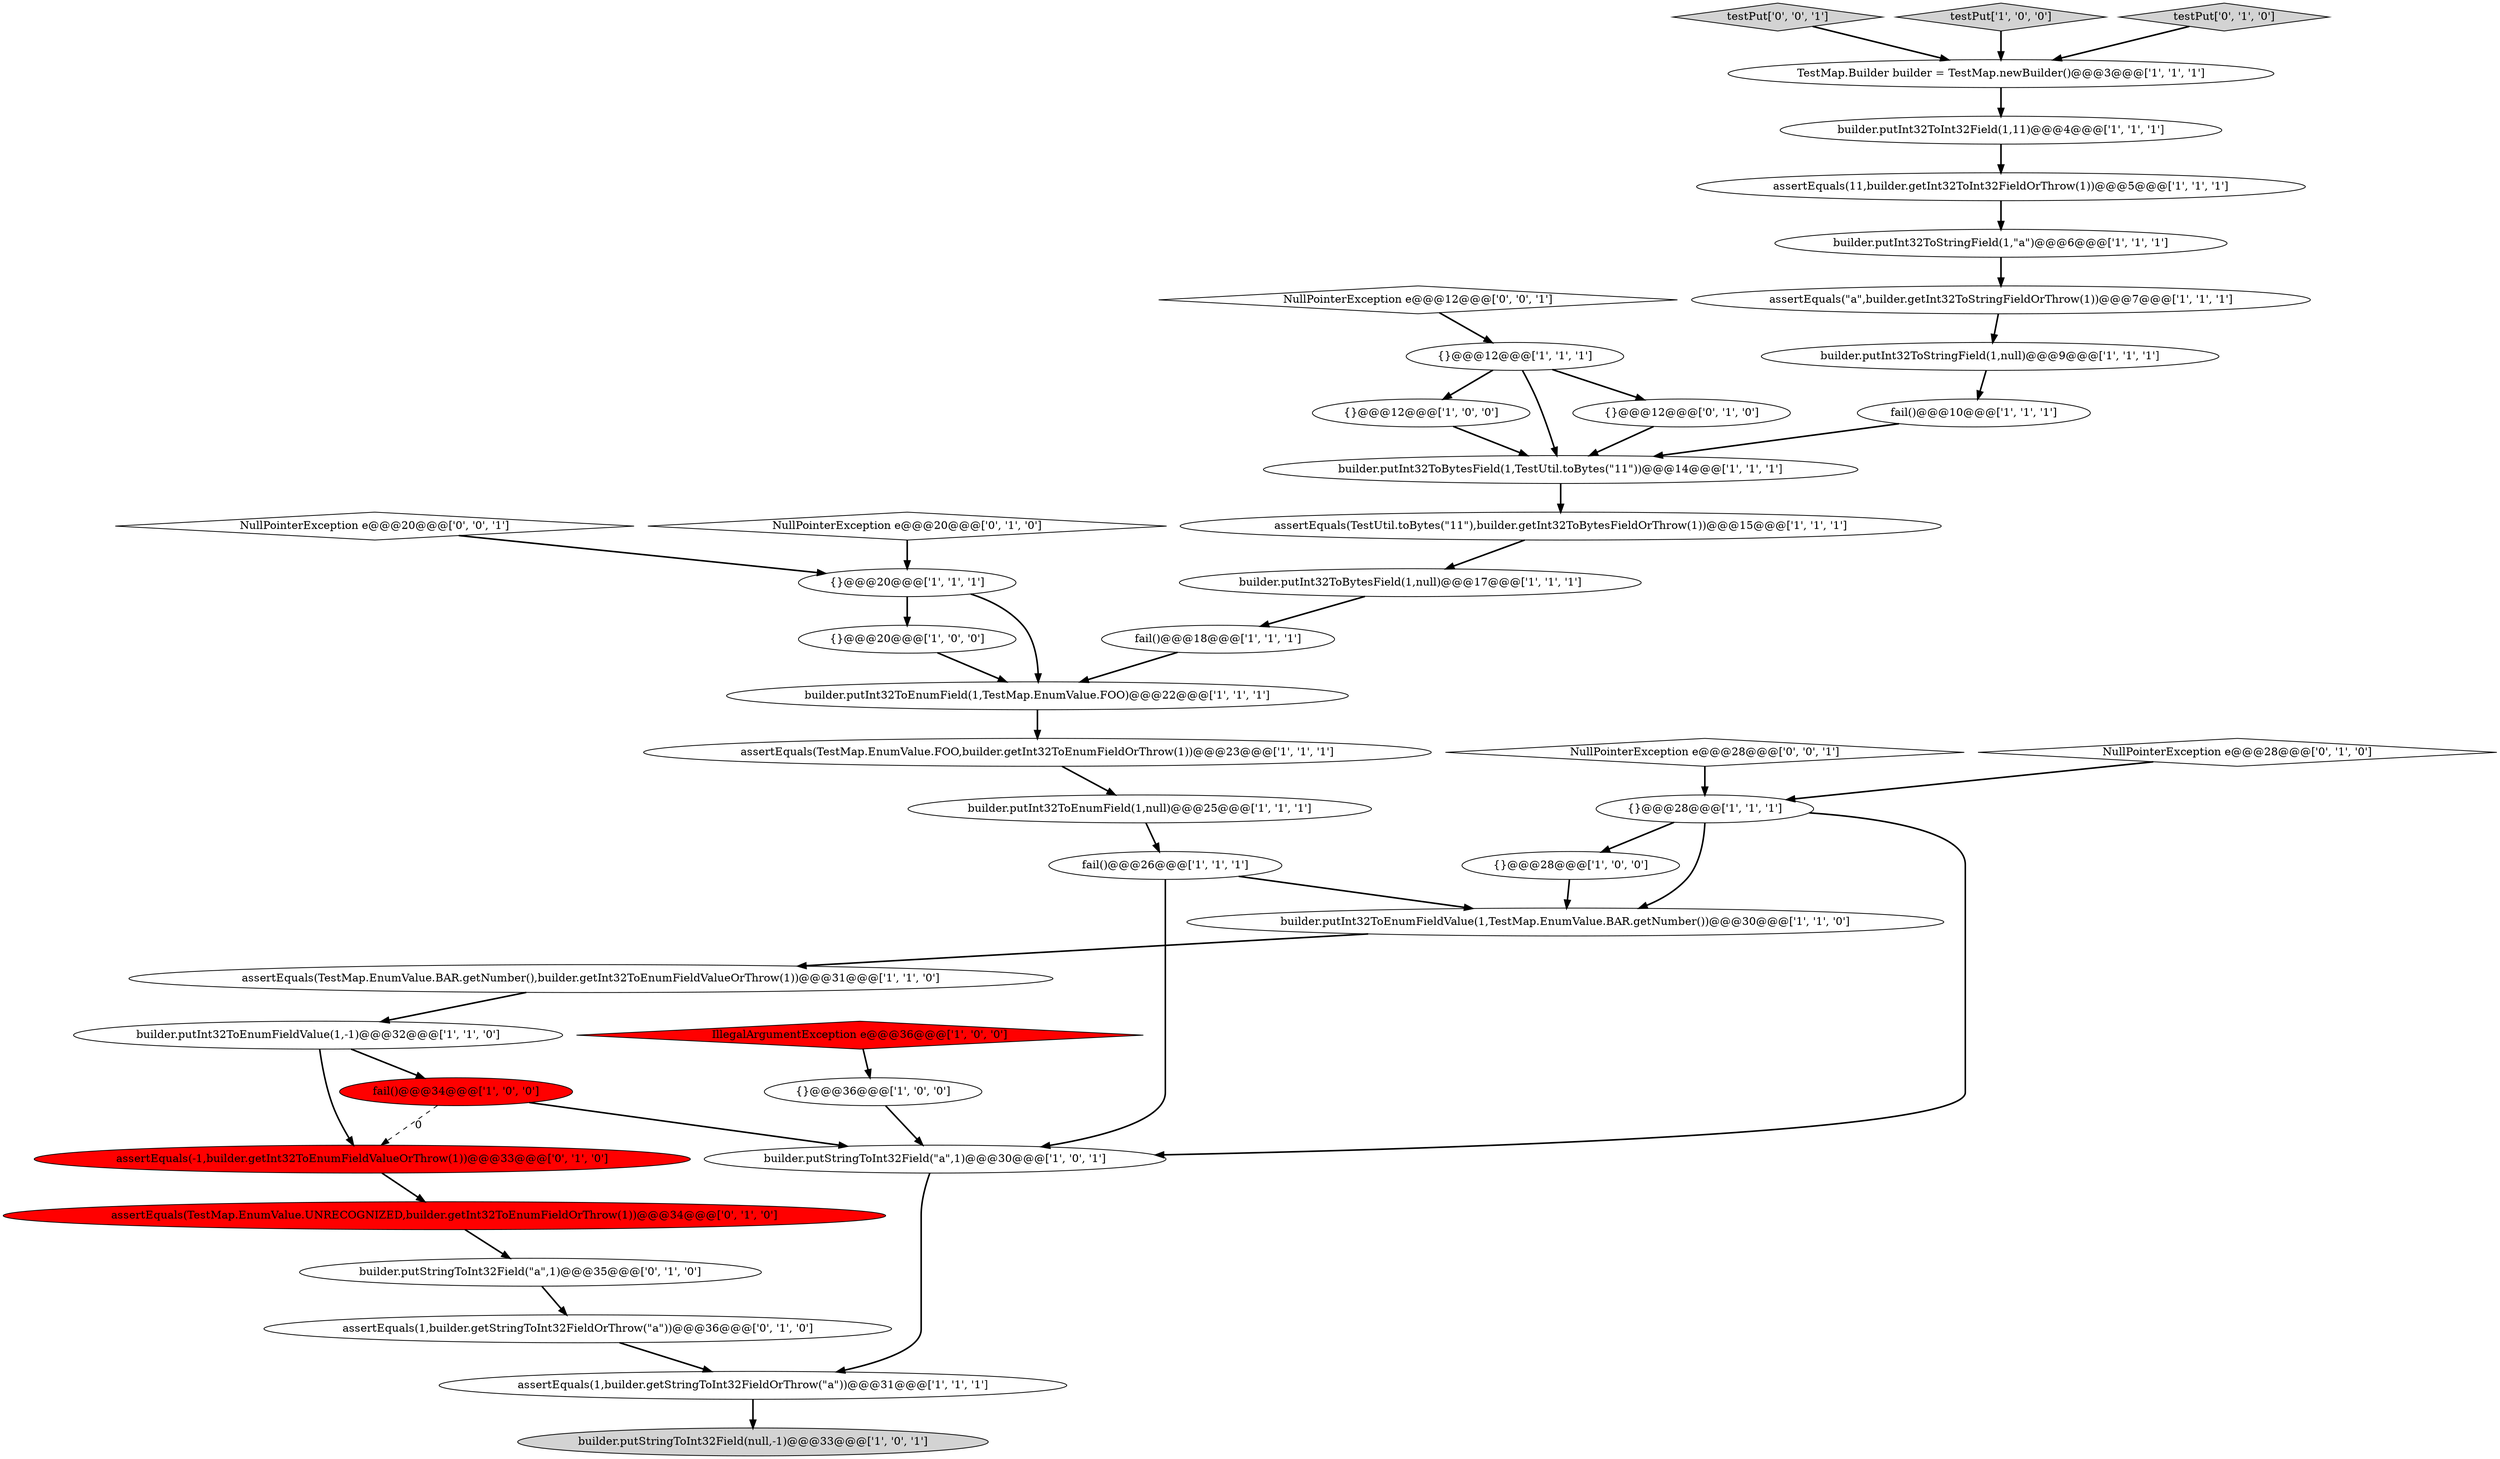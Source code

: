 digraph {
2 [style = filled, label = "assertEquals(\"a\",builder.getInt32ToStringFieldOrThrow(1))@@@7@@@['1', '1', '1']", fillcolor = white, shape = ellipse image = "AAA0AAABBB1BBB"];
1 [style = filled, label = "builder.putInt32ToEnumField(1,null)@@@25@@@['1', '1', '1']", fillcolor = white, shape = ellipse image = "AAA0AAABBB1BBB"];
29 [style = filled, label = "TestMap.Builder builder = TestMap.newBuilder()@@@3@@@['1', '1', '1']", fillcolor = white, shape = ellipse image = "AAA0AAABBB1BBB"];
31 [style = filled, label = "NullPointerException e@@@28@@@['0', '1', '0']", fillcolor = white, shape = diamond image = "AAA0AAABBB2BBB"];
37 [style = filled, label = "assertEquals(TestMap.EnumValue.UNRECOGNIZED,builder.getInt32ToEnumFieldOrThrow(1))@@@34@@@['0', '1', '0']", fillcolor = red, shape = ellipse image = "AAA1AAABBB2BBB"];
36 [style = filled, label = "{}@@@12@@@['0', '1', '0']", fillcolor = white, shape = ellipse image = "AAA0AAABBB2BBB"];
40 [style = filled, label = "testPut['0', '0', '1']", fillcolor = lightgray, shape = diamond image = "AAA0AAABBB3BBB"];
8 [style = filled, label = "{}@@@28@@@['1', '0', '0']", fillcolor = white, shape = ellipse image = "AAA0AAABBB1BBB"];
39 [style = filled, label = "NullPointerException e@@@28@@@['0', '0', '1']", fillcolor = white, shape = diamond image = "AAA0AAABBB3BBB"];
11 [style = filled, label = "testPut['1', '0', '0']", fillcolor = lightgray, shape = diamond image = "AAA0AAABBB1BBB"];
28 [style = filled, label = "assertEquals(1,builder.getStringToInt32FieldOrThrow(\"a\"))@@@31@@@['1', '1', '1']", fillcolor = white, shape = ellipse image = "AAA0AAABBB1BBB"];
19 [style = filled, label = "builder.putInt32ToEnumFieldValue(1,TestMap.EnumValue.BAR.getNumber())@@@30@@@['1', '1', '0']", fillcolor = white, shape = ellipse image = "AAA0AAABBB1BBB"];
20 [style = filled, label = "assertEquals(TestMap.EnumValue.BAR.getNumber(),builder.getInt32ToEnumFieldValueOrThrow(1))@@@31@@@['1', '1', '0']", fillcolor = white, shape = ellipse image = "AAA0AAABBB1BBB"];
24 [style = filled, label = "assertEquals(TestUtil.toBytes(\"11\"),builder.getInt32ToBytesFieldOrThrow(1))@@@15@@@['1', '1', '1']", fillcolor = white, shape = ellipse image = "AAA0AAABBB1BBB"];
9 [style = filled, label = "fail()@@@18@@@['1', '1', '1']", fillcolor = white, shape = ellipse image = "AAA0AAABBB1BBB"];
34 [style = filled, label = "NullPointerException e@@@20@@@['0', '1', '0']", fillcolor = white, shape = diamond image = "AAA0AAABBB2BBB"];
25 [style = filled, label = "builder.putStringToInt32Field(null,-1)@@@33@@@['1', '0', '1']", fillcolor = lightgray, shape = ellipse image = "AAA0AAABBB1BBB"];
17 [style = filled, label = "builder.putInt32ToEnumField(1,TestMap.EnumValue.FOO)@@@22@@@['1', '1', '1']", fillcolor = white, shape = ellipse image = "AAA0AAABBB1BBB"];
42 [style = filled, label = "NullPointerException e@@@20@@@['0', '0', '1']", fillcolor = white, shape = diamond image = "AAA0AAABBB3BBB"];
26 [style = filled, label = "builder.putInt32ToInt32Field(1,11)@@@4@@@['1', '1', '1']", fillcolor = white, shape = ellipse image = "AAA0AAABBB1BBB"];
0 [style = filled, label = "assertEquals(11,builder.getInt32ToInt32FieldOrThrow(1))@@@5@@@['1', '1', '1']", fillcolor = white, shape = ellipse image = "AAA0AAABBB1BBB"];
10 [style = filled, label = "builder.putInt32ToBytesField(1,null)@@@17@@@['1', '1', '1']", fillcolor = white, shape = ellipse image = "AAA0AAABBB1BBB"];
6 [style = filled, label = "{}@@@20@@@['1', '0', '0']", fillcolor = white, shape = ellipse image = "AAA0AAABBB1BBB"];
35 [style = filled, label = "builder.putStringToInt32Field(\"a\",1)@@@35@@@['0', '1', '0']", fillcolor = white, shape = ellipse image = "AAA0AAABBB2BBB"];
27 [style = filled, label = "builder.putStringToInt32Field(\"a\",1)@@@30@@@['1', '0', '1']", fillcolor = white, shape = ellipse image = "AAA0AAABBB1BBB"];
3 [style = filled, label = "{}@@@12@@@['1', '0', '0']", fillcolor = white, shape = ellipse image = "AAA0AAABBB1BBB"];
7 [style = filled, label = "{}@@@20@@@['1', '1', '1']", fillcolor = white, shape = ellipse image = "AAA0AAABBB1BBB"];
5 [style = filled, label = "{}@@@12@@@['1', '1', '1']", fillcolor = white, shape = ellipse image = "AAA0AAABBB1BBB"];
32 [style = filled, label = "testPut['0', '1', '0']", fillcolor = lightgray, shape = diamond image = "AAA0AAABBB2BBB"];
30 [style = filled, label = "fail()@@@26@@@['1', '1', '1']", fillcolor = white, shape = ellipse image = "AAA0AAABBB1BBB"];
33 [style = filled, label = "assertEquals(-1,builder.getInt32ToEnumFieldValueOrThrow(1))@@@33@@@['0', '1', '0']", fillcolor = red, shape = ellipse image = "AAA1AAABBB2BBB"];
38 [style = filled, label = "assertEquals(1,builder.getStringToInt32FieldOrThrow(\"a\"))@@@36@@@['0', '1', '0']", fillcolor = white, shape = ellipse image = "AAA0AAABBB2BBB"];
15 [style = filled, label = "fail()@@@10@@@['1', '1', '1']", fillcolor = white, shape = ellipse image = "AAA0AAABBB1BBB"];
16 [style = filled, label = "builder.putInt32ToStringField(1,null)@@@9@@@['1', '1', '1']", fillcolor = white, shape = ellipse image = "AAA0AAABBB1BBB"];
23 [style = filled, label = "{}@@@28@@@['1', '1', '1']", fillcolor = white, shape = ellipse image = "AAA0AAABBB1BBB"];
22 [style = filled, label = "fail()@@@34@@@['1', '0', '0']", fillcolor = red, shape = ellipse image = "AAA1AAABBB1BBB"];
4 [style = filled, label = "assertEquals(TestMap.EnumValue.FOO,builder.getInt32ToEnumFieldOrThrow(1))@@@23@@@['1', '1', '1']", fillcolor = white, shape = ellipse image = "AAA0AAABBB1BBB"];
21 [style = filled, label = "builder.putInt32ToEnumFieldValue(1,-1)@@@32@@@['1', '1', '0']", fillcolor = white, shape = ellipse image = "AAA0AAABBB1BBB"];
18 [style = filled, label = "builder.putInt32ToStringField(1,\"a\")@@@6@@@['1', '1', '1']", fillcolor = white, shape = ellipse image = "AAA0AAABBB1BBB"];
41 [style = filled, label = "NullPointerException e@@@12@@@['0', '0', '1']", fillcolor = white, shape = diamond image = "AAA0AAABBB3BBB"];
13 [style = filled, label = "{}@@@36@@@['1', '0', '0']", fillcolor = white, shape = ellipse image = "AAA0AAABBB1BBB"];
12 [style = filled, label = "builder.putInt32ToBytesField(1,TestUtil.toBytes(\"11\"))@@@14@@@['1', '1', '1']", fillcolor = white, shape = ellipse image = "AAA0AAABBB1BBB"];
14 [style = filled, label = "IllegalArgumentException e@@@36@@@['1', '0', '0']", fillcolor = red, shape = diamond image = "AAA1AAABBB1BBB"];
24->10 [style = bold, label=""];
5->3 [style = bold, label=""];
6->17 [style = bold, label=""];
16->15 [style = bold, label=""];
31->23 [style = bold, label=""];
7->17 [style = bold, label=""];
23->27 [style = bold, label=""];
38->28 [style = bold, label=""];
8->19 [style = bold, label=""];
19->20 [style = bold, label=""];
27->28 [style = bold, label=""];
21->33 [style = bold, label=""];
22->33 [style = dashed, label="0"];
30->27 [style = bold, label=""];
11->29 [style = bold, label=""];
34->7 [style = bold, label=""];
9->17 [style = bold, label=""];
36->12 [style = bold, label=""];
3->12 [style = bold, label=""];
12->24 [style = bold, label=""];
18->2 [style = bold, label=""];
1->30 [style = bold, label=""];
23->8 [style = bold, label=""];
29->26 [style = bold, label=""];
20->21 [style = bold, label=""];
32->29 [style = bold, label=""];
30->19 [style = bold, label=""];
26->0 [style = bold, label=""];
13->27 [style = bold, label=""];
22->27 [style = bold, label=""];
5->12 [style = bold, label=""];
21->22 [style = bold, label=""];
23->19 [style = bold, label=""];
39->23 [style = bold, label=""];
7->6 [style = bold, label=""];
28->25 [style = bold, label=""];
0->18 [style = bold, label=""];
15->12 [style = bold, label=""];
10->9 [style = bold, label=""];
4->1 [style = bold, label=""];
35->38 [style = bold, label=""];
14->13 [style = bold, label=""];
37->35 [style = bold, label=""];
42->7 [style = bold, label=""];
33->37 [style = bold, label=""];
5->36 [style = bold, label=""];
17->4 [style = bold, label=""];
40->29 [style = bold, label=""];
41->5 [style = bold, label=""];
2->16 [style = bold, label=""];
}
